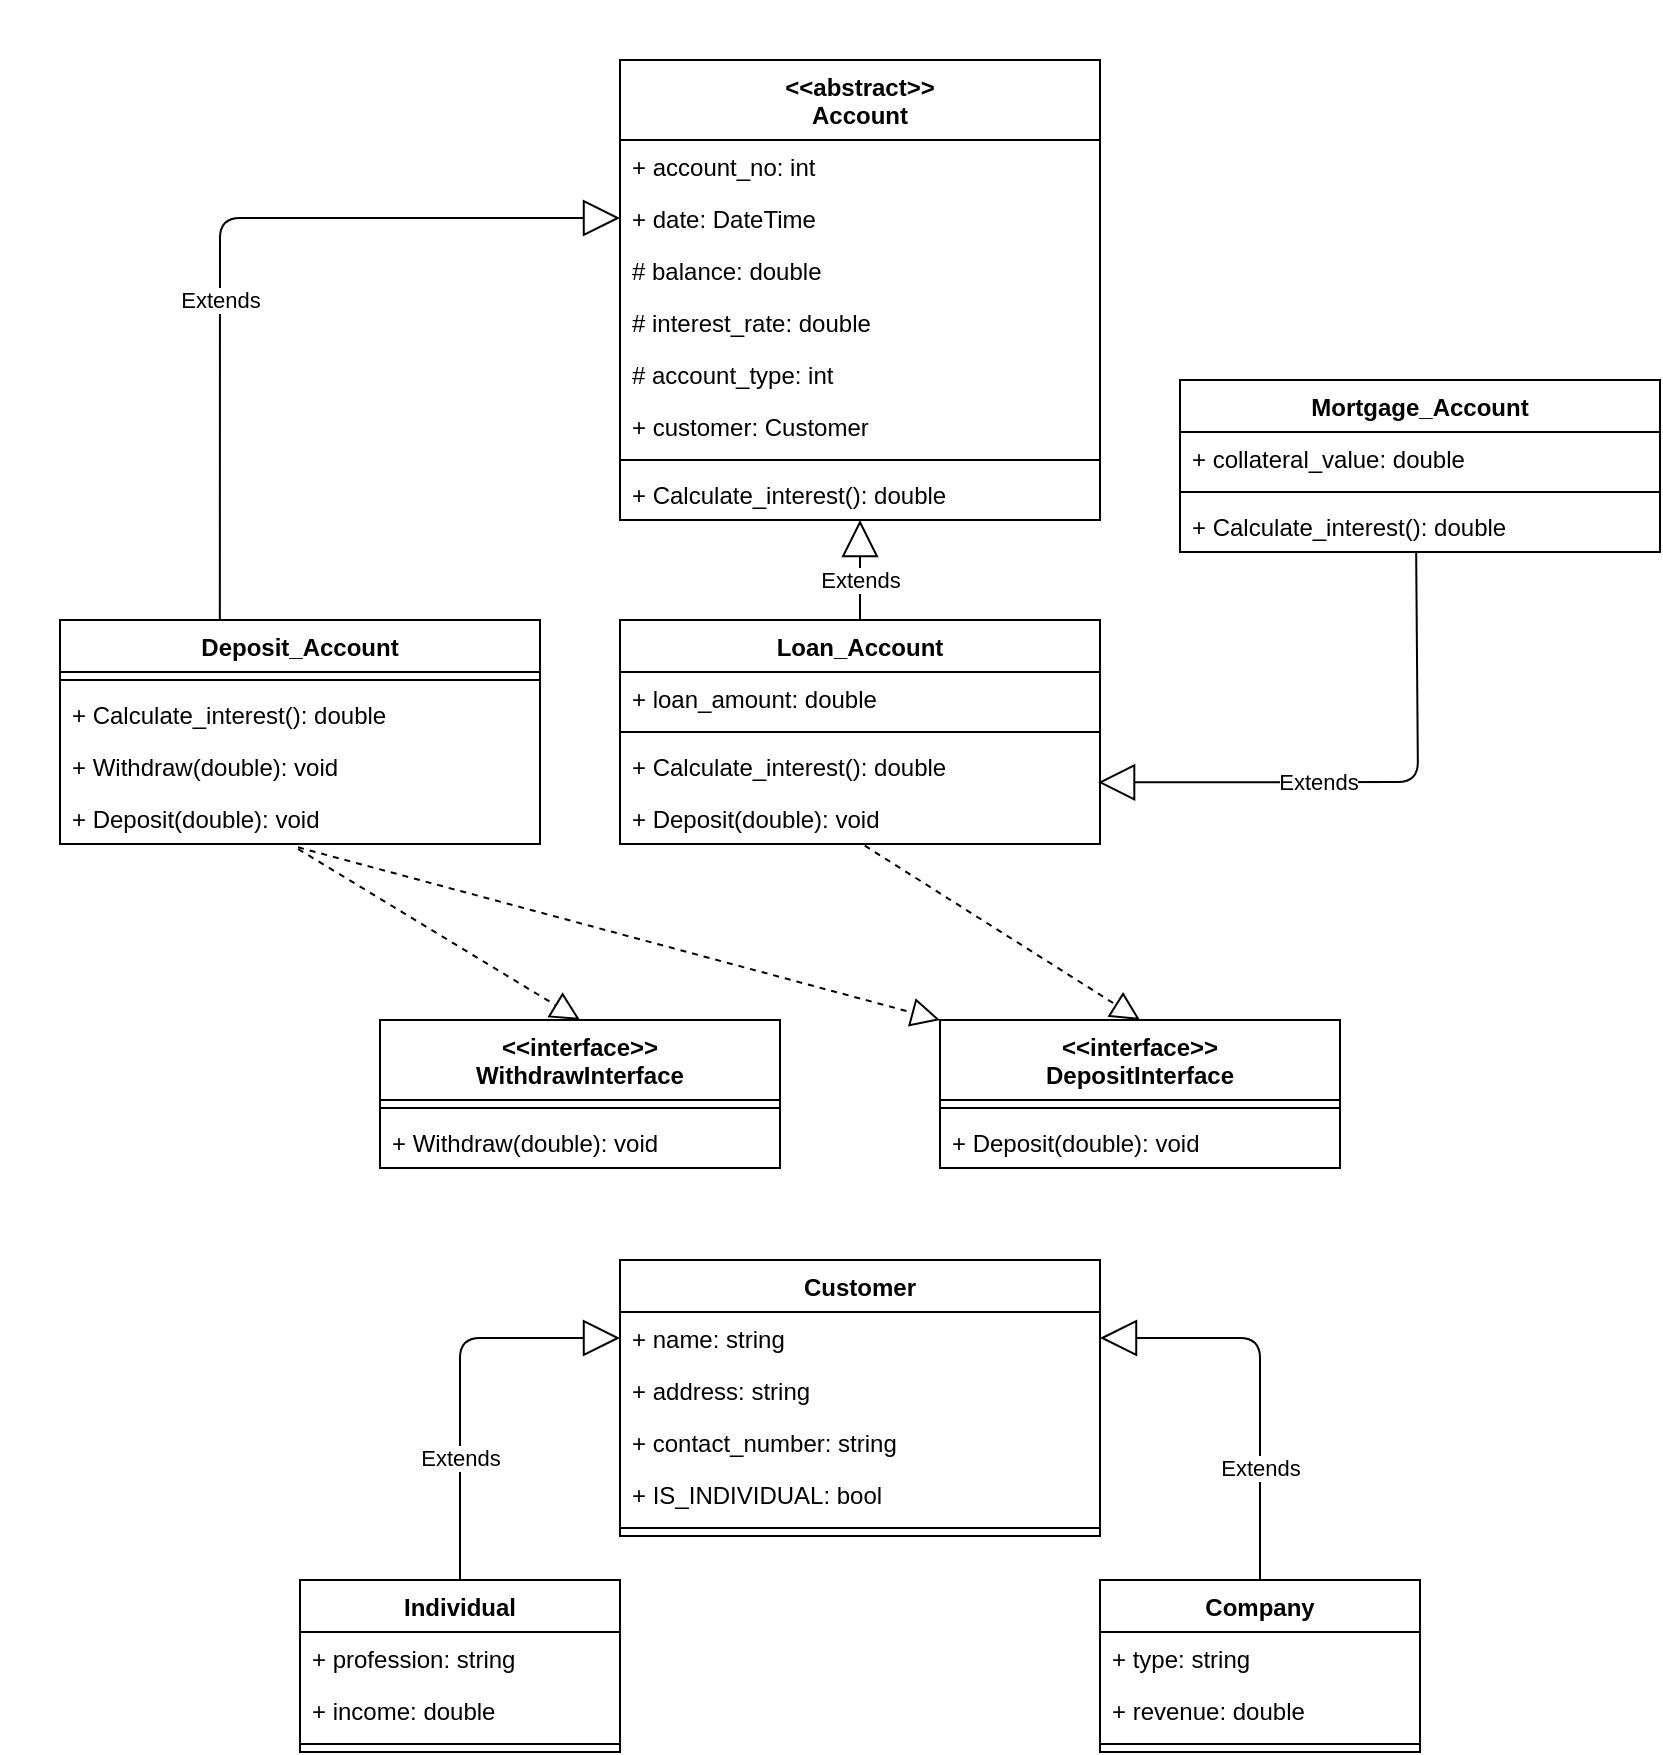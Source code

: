 <mxfile version="14.2.4" type="embed">
    <diagram id="b_fL3qMNyfn9aEzzd2JW" name="Page-1">
        <mxGraphModel dx="822" dy="379" grid="1" gridSize="10" guides="1" tooltips="1" connect="1" arrows="1" fold="1" page="1" pageScale="1" pageWidth="827" pageHeight="1169" math="0" shadow="0">
            <root>
                <mxCell id="0"/>
                <mxCell id="1" parent="0"/>
                <mxCell id="2" value="&lt;&lt;abstract&gt;&gt;&#10;Account" style="swimlane;fontStyle=1;align=center;verticalAlign=top;childLayout=stackLayout;horizontal=1;startSize=40;horizontalStack=0;resizeParent=1;resizeParentMax=0;resizeLast=0;collapsible=1;marginBottom=0;" parent="1" vertex="1">
                    <mxGeometry x="320" y="40" width="240" height="230" as="geometry"/>
                </mxCell>
                <mxCell id="3" value="+ account_no: int" style="text;strokeColor=none;fillColor=none;align=left;verticalAlign=top;spacingLeft=4;spacingRight=4;overflow=hidden;rotatable=0;points=[[0,0.5],[1,0.5]];portConstraint=eastwest;" parent="2" vertex="1">
                    <mxGeometry y="40" width="240" height="26" as="geometry"/>
                </mxCell>
                <mxCell id="12" value="+ date: DateTime" style="text;strokeColor=none;fillColor=none;align=left;verticalAlign=top;spacingLeft=4;spacingRight=4;overflow=hidden;rotatable=0;points=[[0,0.5],[1,0.5]];portConstraint=eastwest;" parent="2" vertex="1">
                    <mxGeometry y="66" width="240" height="26" as="geometry"/>
                </mxCell>
                <mxCell id="14" value="# balance: double" style="text;strokeColor=none;fillColor=none;align=left;verticalAlign=top;spacingLeft=4;spacingRight=4;overflow=hidden;rotatable=0;points=[[0,0.5],[1,0.5]];portConstraint=eastwest;" parent="2" vertex="1">
                    <mxGeometry y="92" width="240" height="26" as="geometry"/>
                </mxCell>
                <mxCell id="15" value="# interest_rate: double" style="text;strokeColor=none;fillColor=none;align=left;verticalAlign=top;spacingLeft=4;spacingRight=4;overflow=hidden;rotatable=0;points=[[0,0.5],[1,0.5]];portConstraint=eastwest;" parent="2" vertex="1">
                    <mxGeometry y="118" width="240" height="26" as="geometry"/>
                </mxCell>
                <mxCell id="55" value="# account_type: int" style="text;strokeColor=none;fillColor=none;align=left;verticalAlign=top;spacingLeft=4;spacingRight=4;overflow=hidden;rotatable=0;points=[[0,0.5],[1,0.5]];portConstraint=eastwest;" parent="2" vertex="1">
                    <mxGeometry y="144" width="240" height="26" as="geometry"/>
                </mxCell>
                <mxCell id="56" value="+ customer: Customer" style="text;strokeColor=none;fillColor=none;align=left;verticalAlign=top;spacingLeft=4;spacingRight=4;overflow=hidden;rotatable=0;points=[[0,0.5],[1,0.5]];portConstraint=eastwest;" parent="2" vertex="1">
                    <mxGeometry y="170" width="240" height="26" as="geometry"/>
                </mxCell>
                <mxCell id="4" value="" style="line;strokeWidth=1;fillColor=none;align=left;verticalAlign=middle;spacingTop=-1;spacingLeft=3;spacingRight=3;rotatable=0;labelPosition=right;points=[];portConstraint=eastwest;" parent="2" vertex="1">
                    <mxGeometry y="196" width="240" height="8" as="geometry"/>
                </mxCell>
                <mxCell id="5" value="+ Calculate_interest(): double" style="text;strokeColor=none;fillColor=none;align=left;verticalAlign=top;spacingLeft=4;spacingRight=4;overflow=hidden;rotatable=0;points=[[0,0.5],[1,0.5]];portConstraint=eastwest;" parent="2" vertex="1">
                    <mxGeometry y="204" width="240" height="26" as="geometry"/>
                </mxCell>
                <mxCell id="6" value="" style="text;strokeColor=none;fillColor=none;align=left;verticalAlign=middle;spacingTop=-1;spacingLeft=4;spacingRight=4;rotatable=0;labelPosition=right;points=[];portConstraint=eastwest;" parent="1" vertex="1">
                    <mxGeometry x="380" y="10" width="20" height="14" as="geometry"/>
                </mxCell>
                <mxCell id="7" value="" style="text;strokeColor=none;fillColor=none;align=left;verticalAlign=middle;spacingTop=-1;spacingLeft=4;spacingRight=4;rotatable=0;labelPosition=right;points=[];portConstraint=eastwest;" parent="1" vertex="1">
                    <mxGeometry x="10" y="89" width="20" height="14" as="geometry"/>
                </mxCell>
                <mxCell id="8" value="Customer" style="swimlane;fontStyle=1;align=center;verticalAlign=top;childLayout=stackLayout;horizontal=1;startSize=26;horizontalStack=0;resizeParent=1;resizeParentMax=0;resizeLast=0;collapsible=1;marginBottom=0;" parent="1" vertex="1">
                    <mxGeometry x="320" y="640" width="240" height="138" as="geometry"/>
                </mxCell>
                <mxCell id="9" value="+ name: string" style="text;strokeColor=none;fillColor=none;align=left;verticalAlign=top;spacingLeft=4;spacingRight=4;overflow=hidden;rotatable=0;points=[[0,0.5],[1,0.5]];portConstraint=eastwest;" parent="8" vertex="1">
                    <mxGeometry y="26" width="240" height="26" as="geometry"/>
                </mxCell>
                <mxCell id="57" value="+ address: string" style="text;strokeColor=none;fillColor=none;align=left;verticalAlign=top;spacingLeft=4;spacingRight=4;overflow=hidden;rotatable=0;points=[[0,0.5],[1,0.5]];portConstraint=eastwest;" vertex="1" parent="8">
                    <mxGeometry y="52" width="240" height="26" as="geometry"/>
                </mxCell>
                <mxCell id="58" value="+ contact_number: string" style="text;strokeColor=none;fillColor=none;align=left;verticalAlign=top;spacingLeft=4;spacingRight=4;overflow=hidden;rotatable=0;points=[[0,0.5],[1,0.5]];portConstraint=eastwest;" vertex="1" parent="8">
                    <mxGeometry y="78" width="240" height="26" as="geometry"/>
                </mxCell>
                <mxCell id="61" value="+ IS_INDIVIDUAL: bool" style="text;strokeColor=none;fillColor=none;align=left;verticalAlign=top;spacingLeft=4;spacingRight=4;overflow=hidden;rotatable=0;points=[[0,0.5],[1,0.5]];portConstraint=eastwest;" vertex="1" parent="8">
                    <mxGeometry y="104" width="240" height="26" as="geometry"/>
                </mxCell>
                <mxCell id="10" value="" style="line;strokeWidth=1;fillColor=none;align=left;verticalAlign=middle;spacingTop=-1;spacingLeft=3;spacingRight=3;rotatable=0;labelPosition=right;points=[];portConstraint=eastwest;" parent="8" vertex="1">
                    <mxGeometry y="130" width="240" height="8" as="geometry"/>
                </mxCell>
                <mxCell id="16" value="&lt;&lt;interface&gt;&gt;&#10;DepositInterface" style="swimlane;fontStyle=1;align=center;verticalAlign=top;childLayout=stackLayout;horizontal=1;startSize=40;horizontalStack=0;resizeParent=1;resizeParentMax=0;resizeLast=0;collapsible=1;marginBottom=0;" parent="1" vertex="1">
                    <mxGeometry x="480" y="520" width="200" height="74" as="geometry"/>
                </mxCell>
                <mxCell id="18" value="" style="line;strokeWidth=1;fillColor=none;align=left;verticalAlign=middle;spacingTop=-1;spacingLeft=3;spacingRight=3;rotatable=0;labelPosition=right;points=[];portConstraint=eastwest;" parent="16" vertex="1">
                    <mxGeometry y="40" width="200" height="8" as="geometry"/>
                </mxCell>
                <mxCell id="19" value="+ Deposit(double): void" style="text;strokeColor=none;fillColor=none;align=left;verticalAlign=top;spacingLeft=4;spacingRight=4;overflow=hidden;rotatable=0;points=[[0,0.5],[1,0.5]];portConstraint=eastwest;" parent="16" vertex="1">
                    <mxGeometry y="48" width="200" height="26" as="geometry"/>
                </mxCell>
                <mxCell id="21" value="&lt;&lt;interface&gt;&gt;&#10;WithdrawInterface" style="swimlane;fontStyle=1;align=center;verticalAlign=top;childLayout=stackLayout;horizontal=1;startSize=40;horizontalStack=0;resizeParent=1;resizeParentMax=0;resizeLast=0;collapsible=1;marginBottom=0;" parent="1" vertex="1">
                    <mxGeometry x="200" y="520" width="200" height="74" as="geometry"/>
                </mxCell>
                <mxCell id="23" value="" style="line;strokeWidth=1;fillColor=none;align=left;verticalAlign=middle;spacingTop=-1;spacingLeft=3;spacingRight=3;rotatable=0;labelPosition=right;points=[];portConstraint=eastwest;" parent="21" vertex="1">
                    <mxGeometry y="40" width="200" height="8" as="geometry"/>
                </mxCell>
                <mxCell id="24" value="+ Withdraw(double): void" style="text;strokeColor=none;fillColor=none;align=left;verticalAlign=top;spacingLeft=4;spacingRight=4;overflow=hidden;rotatable=0;points=[[0,0.5],[1,0.5]];portConstraint=eastwest;" parent="21" vertex="1">
                    <mxGeometry y="48" width="200" height="26" as="geometry"/>
                </mxCell>
                <mxCell id="25" value="Deposit_Account" style="swimlane;fontStyle=1;align=center;verticalAlign=top;childLayout=stackLayout;horizontal=1;startSize=26;horizontalStack=0;resizeParent=1;resizeParentMax=0;resizeLast=0;collapsible=1;marginBottom=0;" parent="1" vertex="1">
                    <mxGeometry x="40" y="320" width="240" height="112" as="geometry"/>
                </mxCell>
                <mxCell id="27" value="" style="line;strokeWidth=1;fillColor=none;align=left;verticalAlign=middle;spacingTop=-1;spacingLeft=3;spacingRight=3;rotatable=0;labelPosition=right;points=[];portConstraint=eastwest;" parent="25" vertex="1">
                    <mxGeometry y="26" width="240" height="8" as="geometry"/>
                </mxCell>
                <mxCell id="28" value="+ Calculate_interest(): double" style="text;strokeColor=none;fillColor=none;align=left;verticalAlign=top;spacingLeft=4;spacingRight=4;overflow=hidden;rotatable=0;points=[[0,0.5],[1,0.5]];portConstraint=eastwest;" parent="25" vertex="1">
                    <mxGeometry y="34" width="240" height="26" as="geometry"/>
                </mxCell>
                <mxCell id="64" value="+ Withdraw(double): void" style="text;strokeColor=none;fillColor=none;align=left;verticalAlign=top;spacingLeft=4;spacingRight=4;overflow=hidden;rotatable=0;points=[[0,0.5],[1,0.5]];portConstraint=eastwest;" vertex="1" parent="25">
                    <mxGeometry y="60" width="240" height="26" as="geometry"/>
                </mxCell>
                <mxCell id="65" value="+ Deposit(double): void" style="text;strokeColor=none;fillColor=none;align=left;verticalAlign=top;spacingLeft=4;spacingRight=4;overflow=hidden;rotatable=0;points=[[0,0.5],[1,0.5]];portConstraint=eastwest;" vertex="1" parent="25">
                    <mxGeometry y="86" width="240" height="26" as="geometry"/>
                </mxCell>
                <mxCell id="29" value="Loan_Account" style="swimlane;fontStyle=1;align=center;verticalAlign=top;childLayout=stackLayout;horizontal=1;startSize=26;horizontalStack=0;resizeParent=1;resizeParentMax=0;resizeLast=0;collapsible=1;marginBottom=0;" parent="1" vertex="1">
                    <mxGeometry x="320" y="320" width="240" height="112" as="geometry"/>
                </mxCell>
                <mxCell id="68" value="+ loan_amount: double" style="text;strokeColor=none;fillColor=none;align=left;verticalAlign=top;spacingLeft=4;spacingRight=4;overflow=hidden;rotatable=0;points=[[0,0.5],[1,0.5]];portConstraint=eastwest;" vertex="1" parent="29">
                    <mxGeometry y="26" width="240" height="26" as="geometry"/>
                </mxCell>
                <mxCell id="31" value="" style="line;strokeWidth=1;fillColor=none;align=left;verticalAlign=middle;spacingTop=-1;spacingLeft=3;spacingRight=3;rotatable=0;labelPosition=right;points=[];portConstraint=eastwest;" parent="29" vertex="1">
                    <mxGeometry y="52" width="240" height="8" as="geometry"/>
                </mxCell>
                <mxCell id="32" value="+ Calculate_interest(): double" style="text;strokeColor=none;fillColor=none;align=left;verticalAlign=top;spacingLeft=4;spacingRight=4;overflow=hidden;rotatable=0;points=[[0,0.5],[1,0.5]];portConstraint=eastwest;" parent="29" vertex="1">
                    <mxGeometry y="60" width="240" height="26" as="geometry"/>
                </mxCell>
                <mxCell id="66" value="+ Deposit(double): void" style="text;strokeColor=none;fillColor=none;align=left;verticalAlign=top;spacingLeft=4;spacingRight=4;overflow=hidden;rotatable=0;points=[[0,0.5],[1,0.5]];portConstraint=eastwest;" vertex="1" parent="29">
                    <mxGeometry y="86" width="240" height="26" as="geometry"/>
                </mxCell>
                <mxCell id="33" value="Mortgage_Account" style="swimlane;fontStyle=1;align=center;verticalAlign=top;childLayout=stackLayout;horizontal=1;startSize=26;horizontalStack=0;resizeParent=1;resizeParentMax=0;resizeLast=0;collapsible=1;marginBottom=0;" parent="1" vertex="1">
                    <mxGeometry x="600" y="200" width="240" height="86" as="geometry"/>
                </mxCell>
                <mxCell id="69" value="+ collateral_value: double" style="text;strokeColor=none;fillColor=none;align=left;verticalAlign=top;spacingLeft=4;spacingRight=4;overflow=hidden;rotatable=0;points=[[0,0.5],[1,0.5]];portConstraint=eastwest;" vertex="1" parent="33">
                    <mxGeometry y="26" width="240" height="26" as="geometry"/>
                </mxCell>
                <mxCell id="35" value="" style="line;strokeWidth=1;fillColor=none;align=left;verticalAlign=middle;spacingTop=-1;spacingLeft=3;spacingRight=3;rotatable=0;labelPosition=right;points=[];portConstraint=eastwest;" parent="33" vertex="1">
                    <mxGeometry y="52" width="240" height="8" as="geometry"/>
                </mxCell>
                <mxCell id="36" value="+ Calculate_interest(): double" style="text;strokeColor=none;fillColor=none;align=left;verticalAlign=top;spacingLeft=4;spacingRight=4;overflow=hidden;rotatable=0;points=[[0,0.5],[1,0.5]];portConstraint=eastwest;" parent="33" vertex="1">
                    <mxGeometry y="60" width="240" height="26" as="geometry"/>
                </mxCell>
                <mxCell id="37" value="Extends" style="endArrow=block;endSize=16;endFill=0;html=1;exitX=0.5;exitY=0;exitDx=0;exitDy=0;" parent="1" source="29" target="5" edge="1">
                    <mxGeometry x="-0.2" width="160" relative="1" as="geometry">
                        <mxPoint x="310" y="310" as="sourcePoint"/>
                        <mxPoint x="470" y="310" as="targetPoint"/>
                        <mxPoint as="offset"/>
                    </mxGeometry>
                </mxCell>
                <mxCell id="38" value="Extends" style="endArrow=block;endSize=16;endFill=0;html=1;exitX=0.333;exitY=0;exitDx=0;exitDy=0;entryX=0;entryY=0.5;entryDx=0;entryDy=0;exitPerimeter=0;" parent="1" source="25" target="12" edge="1">
                    <mxGeometry x="-0.202" width="160" relative="1" as="geometry">
                        <mxPoint x="310" y="310" as="sourcePoint"/>
                        <mxPoint x="320" y="220" as="targetPoint"/>
                        <Array as="points">
                            <mxPoint x="120" y="119"/>
                        </Array>
                        <mxPoint as="offset"/>
                    </mxGeometry>
                </mxCell>
                <mxCell id="39" value="Extends" style="endArrow=block;endSize=16;endFill=0;html=1;entryX=0.996;entryY=0.814;entryDx=0;entryDy=0;entryPerimeter=0;exitX=0.492;exitY=1.007;exitDx=0;exitDy=0;exitPerimeter=0;" parent="1" source="36" target="32" edge="1">
                    <mxGeometry x="0.2" width="160" relative="1" as="geometry">
                        <mxPoint x="719" y="309" as="sourcePoint"/>
                        <mxPoint x="320" y="220" as="targetPoint"/>
                        <Array as="points">
                            <mxPoint x="719" y="401"/>
                        </Array>
                        <mxPoint as="offset"/>
                    </mxGeometry>
                </mxCell>
                <mxCell id="40" value="" style="endArrow=block;dashed=1;endFill=0;endSize=12;html=1;entryX=0.5;entryY=0;entryDx=0;entryDy=0;exitX=0.496;exitY=1.096;exitDx=0;exitDy=0;exitPerimeter=0;" parent="1" source="65" target="21" edge="1">
                    <mxGeometry width="160" relative="1" as="geometry">
                        <mxPoint x="160" y="460" as="sourcePoint"/>
                        <mxPoint x="470" y="310" as="targetPoint"/>
                    </mxGeometry>
                </mxCell>
                <mxCell id="41" value="" style="endArrow=block;dashed=1;endFill=0;endSize=12;html=1;exitX=0.51;exitY=1.032;exitDx=0;exitDy=0;exitPerimeter=0;entryX=0.5;entryY=0;entryDx=0;entryDy=0;" parent="1" source="66" target="16" edge="1">
                    <mxGeometry width="160" relative="1" as="geometry">
                        <mxPoint x="330" y="300" as="sourcePoint"/>
                        <mxPoint x="490" y="300" as="targetPoint"/>
                    </mxGeometry>
                </mxCell>
                <mxCell id="43" value="" style="endArrow=block;dashed=1;endFill=0;endSize=12;html=1;entryX=0;entryY=0;entryDx=0;entryDy=0;exitX=0.496;exitY=1.064;exitDx=0;exitDy=0;exitPerimeter=0;" parent="1" source="65" target="16" edge="1">
                    <mxGeometry width="160" relative="1" as="geometry">
                        <mxPoint x="161" y="460" as="sourcePoint"/>
                        <mxPoint x="430" y="440" as="targetPoint"/>
                    </mxGeometry>
                </mxCell>
                <mxCell id="44" value="Company" style="swimlane;fontStyle=1;align=center;verticalAlign=top;childLayout=stackLayout;horizontal=1;startSize=26;horizontalStack=0;resizeParent=1;resizeParentMax=0;resizeLast=0;collapsible=1;marginBottom=0;" parent="1" vertex="1">
                    <mxGeometry x="560" y="800" width="160" height="86" as="geometry"/>
                </mxCell>
                <mxCell id="45" value="+ type: string" style="text;strokeColor=none;fillColor=none;align=left;verticalAlign=top;spacingLeft=4;spacingRight=4;overflow=hidden;rotatable=0;points=[[0,0.5],[1,0.5]];portConstraint=eastwest;" parent="44" vertex="1">
                    <mxGeometry y="26" width="160" height="26" as="geometry"/>
                </mxCell>
                <mxCell id="59" value="+ revenue: double" style="text;strokeColor=none;fillColor=none;align=left;verticalAlign=top;spacingLeft=4;spacingRight=4;overflow=hidden;rotatable=0;points=[[0,0.5],[1,0.5]];portConstraint=eastwest;" vertex="1" parent="44">
                    <mxGeometry y="52" width="160" height="26" as="geometry"/>
                </mxCell>
                <mxCell id="46" value="" style="line;strokeWidth=1;fillColor=none;align=left;verticalAlign=middle;spacingTop=-1;spacingLeft=3;spacingRight=3;rotatable=0;labelPosition=right;points=[];portConstraint=eastwest;" parent="44" vertex="1">
                    <mxGeometry y="78" width="160" height="8" as="geometry"/>
                </mxCell>
                <mxCell id="48" value="Individual" style="swimlane;fontStyle=1;align=center;verticalAlign=top;childLayout=stackLayout;horizontal=1;startSize=26;horizontalStack=0;resizeParent=1;resizeParentMax=0;resizeLast=0;collapsible=1;marginBottom=0;" parent="1" vertex="1">
                    <mxGeometry x="160" y="800" width="160" height="86" as="geometry"/>
                </mxCell>
                <mxCell id="60" value="+ profession: string" style="text;strokeColor=none;fillColor=none;align=left;verticalAlign=top;spacingLeft=4;spacingRight=4;overflow=hidden;rotatable=0;points=[[0,0.5],[1,0.5]];portConstraint=eastwest;" vertex="1" parent="48">
                    <mxGeometry y="26" width="160" height="26" as="geometry"/>
                </mxCell>
                <mxCell id="49" value="+ income: double" style="text;strokeColor=none;fillColor=none;align=left;verticalAlign=top;spacingLeft=4;spacingRight=4;overflow=hidden;rotatable=0;points=[[0,0.5],[1,0.5]];portConstraint=eastwest;" parent="48" vertex="1">
                    <mxGeometry y="52" width="160" height="26" as="geometry"/>
                </mxCell>
                <mxCell id="50" value="" style="line;strokeWidth=1;fillColor=none;align=left;verticalAlign=middle;spacingTop=-1;spacingLeft=3;spacingRight=3;rotatable=0;labelPosition=right;points=[];portConstraint=eastwest;" parent="48" vertex="1">
                    <mxGeometry y="78" width="160" height="8" as="geometry"/>
                </mxCell>
                <mxCell id="52" value="Extends" style="endArrow=block;endSize=16;endFill=0;html=1;exitX=0.5;exitY=0;exitDx=0;exitDy=0;entryX=0;entryY=0.5;entryDx=0;entryDy=0;" parent="1" source="48" target="9" edge="1">
                    <mxGeometry x="-0.394" width="160" relative="1" as="geometry">
                        <mxPoint x="340" y="770" as="sourcePoint"/>
                        <mxPoint x="500" y="770" as="targetPoint"/>
                        <Array as="points">
                            <mxPoint x="240" y="679"/>
                        </Array>
                        <mxPoint as="offset"/>
                    </mxGeometry>
                </mxCell>
                <mxCell id="53" value="Extends" style="endArrow=block;endSize=16;endFill=0;html=1;entryX=1;entryY=0.5;entryDx=0;entryDy=0;exitX=0.5;exitY=0;exitDx=0;exitDy=0;" parent="1" source="44" target="9" edge="1">
                    <mxGeometry x="-0.442" width="160" relative="1" as="geometry">
                        <mxPoint x="600" y="799" as="sourcePoint"/>
                        <mxPoint x="500" y="770" as="targetPoint"/>
                        <Array as="points">
                            <mxPoint x="640" y="679"/>
                        </Array>
                        <mxPoint as="offset"/>
                    </mxGeometry>
                </mxCell>
            </root>
        </mxGraphModel>
    </diagram>
</mxfile>